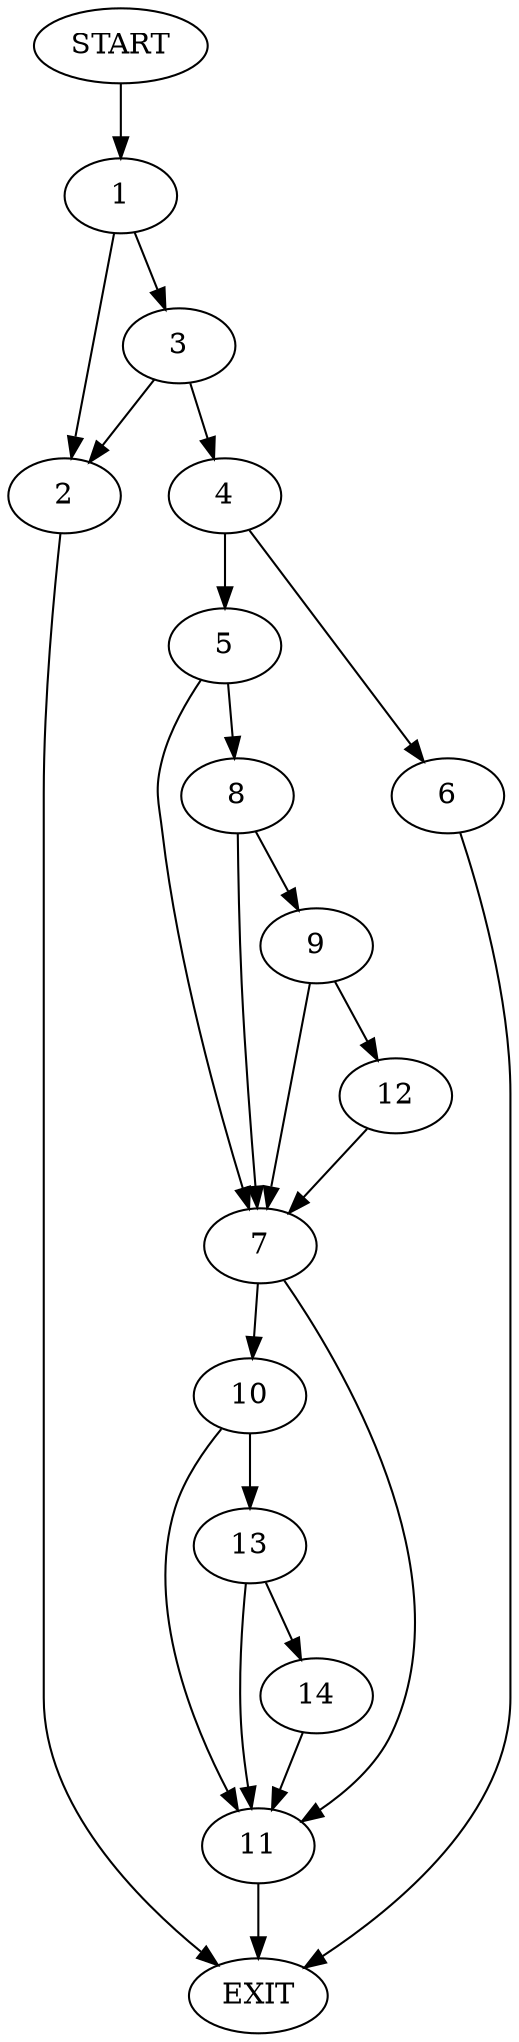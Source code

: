 digraph {
0 [label="START"]
15 [label="EXIT"]
0 -> 1
1 -> 2
1 -> 3
2 -> 15
3 -> 2
3 -> 4
4 -> 5
4 -> 6
5 -> 7
5 -> 8
6 -> 15
8 -> 7
8 -> 9
7 -> 10
7 -> 11
9 -> 7
9 -> 12
12 -> 7
11 -> 15
10 -> 13
10 -> 11
13 -> 14
13 -> 11
14 -> 11
}
